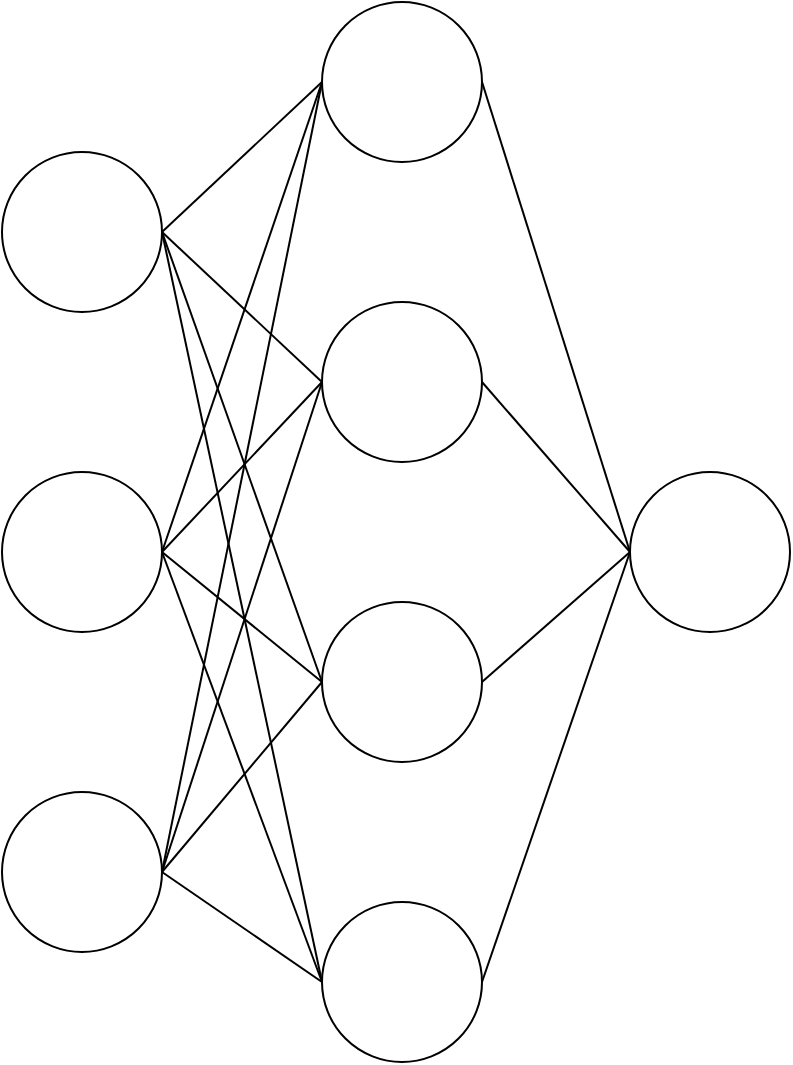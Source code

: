 <mxfile version="27.0.9">
  <diagram name="페이지-1" id="dPlfJPx7ywMV4PhsicKf">
    <mxGraphModel dx="3169" dy="1778" grid="1" gridSize="10" guides="1" tooltips="1" connect="1" arrows="1" fold="1" page="1" pageScale="1" pageWidth="827" pageHeight="1169" math="0" shadow="0">
      <root>
        <mxCell id="0" />
        <mxCell id="1" parent="0" />
        <mxCell id="PefL_O0cIfVaHpJd2EBI-1" value="" style="ellipse;whiteSpace=wrap;html=1;aspect=fixed;" parent="1" vertex="1">
          <mxGeometry x="216" y="394" width="80" height="80" as="geometry" />
        </mxCell>
        <mxCell id="PefL_O0cIfVaHpJd2EBI-2" value="" style="ellipse;whiteSpace=wrap;html=1;aspect=fixed;" parent="1" vertex="1">
          <mxGeometry x="216" y="554" width="80" height="80" as="geometry" />
        </mxCell>
        <mxCell id="PefL_O0cIfVaHpJd2EBI-3" value="" style="ellipse;whiteSpace=wrap;html=1;aspect=fixed;" parent="1" vertex="1">
          <mxGeometry x="216" y="714" width="80" height="80" as="geometry" />
        </mxCell>
        <mxCell id="PefL_O0cIfVaHpJd2EBI-4" value="" style="ellipse;whiteSpace=wrap;html=1;aspect=fixed;" parent="1" vertex="1">
          <mxGeometry x="376" y="319" width="80" height="80" as="geometry" />
        </mxCell>
        <mxCell id="PefL_O0cIfVaHpJd2EBI-5" value="" style="ellipse;whiteSpace=wrap;html=1;aspect=fixed;" parent="1" vertex="1">
          <mxGeometry x="376" y="469" width="80" height="80" as="geometry" />
        </mxCell>
        <mxCell id="PefL_O0cIfVaHpJd2EBI-6" value="" style="ellipse;whiteSpace=wrap;html=1;aspect=fixed;" parent="1" vertex="1">
          <mxGeometry x="376" y="619" width="80" height="80" as="geometry" />
        </mxCell>
        <mxCell id="PefL_O0cIfVaHpJd2EBI-7" value="" style="ellipse;whiteSpace=wrap;html=1;aspect=fixed;" parent="1" vertex="1">
          <mxGeometry x="376" y="769" width="80" height="80" as="geometry" />
        </mxCell>
        <mxCell id="PefL_O0cIfVaHpJd2EBI-9" value="" style="ellipse;whiteSpace=wrap;html=1;aspect=fixed;" parent="1" vertex="1">
          <mxGeometry x="530" y="554" width="80" height="80" as="geometry" />
        </mxCell>
        <mxCell id="PefL_O0cIfVaHpJd2EBI-12" value="" style="endArrow=none;html=1;rounded=0;exitX=1;exitY=0.5;exitDx=0;exitDy=0;entryX=0;entryY=0.5;entryDx=0;entryDy=0;" parent="1" source="PefL_O0cIfVaHpJd2EBI-1" target="PefL_O0cIfVaHpJd2EBI-4" edge="1">
          <mxGeometry width="50" height="50" relative="1" as="geometry">
            <mxPoint x="506" y="649" as="sourcePoint" />
            <mxPoint x="556" y="599" as="targetPoint" />
          </mxGeometry>
        </mxCell>
        <mxCell id="PefL_O0cIfVaHpJd2EBI-13" value="" style="endArrow=none;html=1;rounded=0;exitX=0;exitY=0.5;exitDx=0;exitDy=0;entryX=1;entryY=0.5;entryDx=0;entryDy=0;" parent="1" source="PefL_O0cIfVaHpJd2EBI-5" target="PefL_O0cIfVaHpJd2EBI-1" edge="1">
          <mxGeometry width="50" height="50" relative="1" as="geometry">
            <mxPoint x="376" y="504" as="sourcePoint" />
            <mxPoint x="456" y="429" as="targetPoint" />
          </mxGeometry>
        </mxCell>
        <mxCell id="PefL_O0cIfVaHpJd2EBI-14" value="" style="endArrow=none;html=1;rounded=0;exitX=0;exitY=0.5;exitDx=0;exitDy=0;entryX=1;entryY=0.5;entryDx=0;entryDy=0;" parent="1" source="PefL_O0cIfVaHpJd2EBI-6" target="PefL_O0cIfVaHpJd2EBI-1" edge="1">
          <mxGeometry width="50" height="50" relative="1" as="geometry">
            <mxPoint x="516" y="624" as="sourcePoint" />
            <mxPoint x="436" y="549" as="targetPoint" />
          </mxGeometry>
        </mxCell>
        <mxCell id="PefL_O0cIfVaHpJd2EBI-15" value="" style="endArrow=none;html=1;rounded=0;exitX=0;exitY=0.5;exitDx=0;exitDy=0;entryX=1;entryY=0.5;entryDx=0;entryDy=0;" parent="1" source="PefL_O0cIfVaHpJd2EBI-7" target="PefL_O0cIfVaHpJd2EBI-1" edge="1">
          <mxGeometry width="50" height="50" relative="1" as="geometry">
            <mxPoint x="536" y="814" as="sourcePoint" />
            <mxPoint x="406" y="449" as="targetPoint" />
          </mxGeometry>
        </mxCell>
        <mxCell id="PefL_O0cIfVaHpJd2EBI-16" value="" style="endArrow=none;html=1;rounded=0;exitX=0;exitY=0.5;exitDx=0;exitDy=0;entryX=1;entryY=0.5;entryDx=0;entryDy=0;" parent="1" source="PefL_O0cIfVaHpJd2EBI-4" target="PefL_O0cIfVaHpJd2EBI-2" edge="1">
          <mxGeometry width="50" height="50" relative="1" as="geometry">
            <mxPoint x="516" y="944" as="sourcePoint" />
            <mxPoint x="436" y="569" as="targetPoint" />
          </mxGeometry>
        </mxCell>
        <mxCell id="PefL_O0cIfVaHpJd2EBI-17" value="" style="endArrow=none;html=1;rounded=0;exitX=0;exitY=0.5;exitDx=0;exitDy=0;entryX=1;entryY=0.5;entryDx=0;entryDy=0;" parent="1" source="PefL_O0cIfVaHpJd2EBI-5" target="PefL_O0cIfVaHpJd2EBI-2" edge="1">
          <mxGeometry width="50" height="50" relative="1" as="geometry">
            <mxPoint x="406" y="549" as="sourcePoint" />
            <mxPoint x="326" y="784" as="targetPoint" />
          </mxGeometry>
        </mxCell>
        <mxCell id="PefL_O0cIfVaHpJd2EBI-18" value="" style="endArrow=none;html=1;rounded=0;exitX=0;exitY=0.5;exitDx=0;exitDy=0;entryX=1;entryY=0.5;entryDx=0;entryDy=0;" parent="1" source="PefL_O0cIfVaHpJd2EBI-6" target="PefL_O0cIfVaHpJd2EBI-2" edge="1">
          <mxGeometry width="50" height="50" relative="1" as="geometry">
            <mxPoint x="426" y="589" as="sourcePoint" />
            <mxPoint x="346" y="674" as="targetPoint" />
          </mxGeometry>
        </mxCell>
        <mxCell id="PefL_O0cIfVaHpJd2EBI-19" value="" style="endArrow=none;html=1;rounded=0;exitX=0;exitY=0.5;exitDx=0;exitDy=0;entryX=1;entryY=0.5;entryDx=0;entryDy=0;" parent="1" source="PefL_O0cIfVaHpJd2EBI-7" target="PefL_O0cIfVaHpJd2EBI-2" edge="1">
          <mxGeometry width="50" height="50" relative="1" as="geometry">
            <mxPoint x="586" y="624" as="sourcePoint" />
            <mxPoint x="506" y="559" as="targetPoint" />
          </mxGeometry>
        </mxCell>
        <mxCell id="PefL_O0cIfVaHpJd2EBI-20" value="" style="endArrow=none;html=1;rounded=0;exitX=0;exitY=0.5;exitDx=0;exitDy=0;entryX=1;entryY=0.5;entryDx=0;entryDy=0;" parent="1" source="PefL_O0cIfVaHpJd2EBI-4" target="PefL_O0cIfVaHpJd2EBI-3" edge="1">
          <mxGeometry width="50" height="50" relative="1" as="geometry">
            <mxPoint x="586" y="904" as="sourcePoint" />
            <mxPoint x="506" y="689" as="targetPoint" />
          </mxGeometry>
        </mxCell>
        <mxCell id="PefL_O0cIfVaHpJd2EBI-21" value="" style="endArrow=none;html=1;rounded=0;exitX=0;exitY=0.5;exitDx=0;exitDy=0;entryX=1;entryY=0.5;entryDx=0;entryDy=0;" parent="1" source="PefL_O0cIfVaHpJd2EBI-5" target="PefL_O0cIfVaHpJd2EBI-3" edge="1">
          <mxGeometry width="50" height="50" relative="1" as="geometry">
            <mxPoint x="386" y="679" as="sourcePoint" />
            <mxPoint x="306" y="1074" as="targetPoint" />
          </mxGeometry>
        </mxCell>
        <mxCell id="PefL_O0cIfVaHpJd2EBI-22" value="" style="endArrow=none;html=1;rounded=0;exitX=0;exitY=0.5;exitDx=0;exitDy=0;entryX=1;entryY=0.5;entryDx=0;entryDy=0;" parent="1" source="PefL_O0cIfVaHpJd2EBI-6" target="PefL_O0cIfVaHpJd2EBI-3" edge="1">
          <mxGeometry width="50" height="50" relative="1" as="geometry">
            <mxPoint x="476" y="679" as="sourcePoint" />
            <mxPoint x="396" y="924" as="targetPoint" />
          </mxGeometry>
        </mxCell>
        <mxCell id="PefL_O0cIfVaHpJd2EBI-23" value="" style="endArrow=none;html=1;rounded=0;exitX=0;exitY=0.5;exitDx=0;exitDy=0;entryX=1;entryY=0.5;entryDx=0;entryDy=0;" parent="1" source="PefL_O0cIfVaHpJd2EBI-7" target="PefL_O0cIfVaHpJd2EBI-3" edge="1">
          <mxGeometry width="50" height="50" relative="1" as="geometry">
            <mxPoint x="566" y="719" as="sourcePoint" />
            <mxPoint x="486" y="814" as="targetPoint" />
          </mxGeometry>
        </mxCell>
        <mxCell id="PefL_O0cIfVaHpJd2EBI-24" value="" style="endArrow=none;html=1;rounded=0;exitX=1;exitY=0.5;exitDx=0;exitDy=0;entryX=0;entryY=0.5;entryDx=0;entryDy=0;" parent="1" source="PefL_O0cIfVaHpJd2EBI-4" target="PefL_O0cIfVaHpJd2EBI-9" edge="1">
          <mxGeometry width="50" height="50" relative="1" as="geometry">
            <mxPoint x="626" y="519" as="sourcePoint" />
            <mxPoint x="546" y="914" as="targetPoint" />
          </mxGeometry>
        </mxCell>
        <mxCell id="PefL_O0cIfVaHpJd2EBI-26" value="" style="endArrow=none;html=1;rounded=0;exitX=1;exitY=0.5;exitDx=0;exitDy=0;entryX=0;entryY=0.5;entryDx=0;entryDy=0;" parent="1" source="PefL_O0cIfVaHpJd2EBI-5" target="PefL_O0cIfVaHpJd2EBI-9" edge="1">
          <mxGeometry width="50" height="50" relative="1" as="geometry">
            <mxPoint x="576" y="519" as="sourcePoint" />
            <mxPoint x="656" y="859" as="targetPoint" />
          </mxGeometry>
        </mxCell>
        <mxCell id="PefL_O0cIfVaHpJd2EBI-28" value="" style="endArrow=none;html=1;rounded=0;exitX=1;exitY=0.5;exitDx=0;exitDy=0;entryX=0;entryY=0.5;entryDx=0;entryDy=0;" parent="1" source="PefL_O0cIfVaHpJd2EBI-6" target="PefL_O0cIfVaHpJd2EBI-9" edge="1">
          <mxGeometry width="50" height="50" relative="1" as="geometry">
            <mxPoint x="536" y="529" as="sourcePoint" />
            <mxPoint x="616" y="719" as="targetPoint" />
          </mxGeometry>
        </mxCell>
        <mxCell id="PefL_O0cIfVaHpJd2EBI-30" value="" style="endArrow=none;html=1;rounded=0;exitX=1;exitY=0.5;exitDx=0;exitDy=0;entryX=0;entryY=0.5;entryDx=0;entryDy=0;" parent="1" source="PefL_O0cIfVaHpJd2EBI-7" target="PefL_O0cIfVaHpJd2EBI-9" edge="1">
          <mxGeometry width="50" height="50" relative="1" as="geometry">
            <mxPoint x="586" y="659" as="sourcePoint" />
            <mxPoint x="666" y="699" as="targetPoint" />
          </mxGeometry>
        </mxCell>
      </root>
    </mxGraphModel>
  </diagram>
</mxfile>

